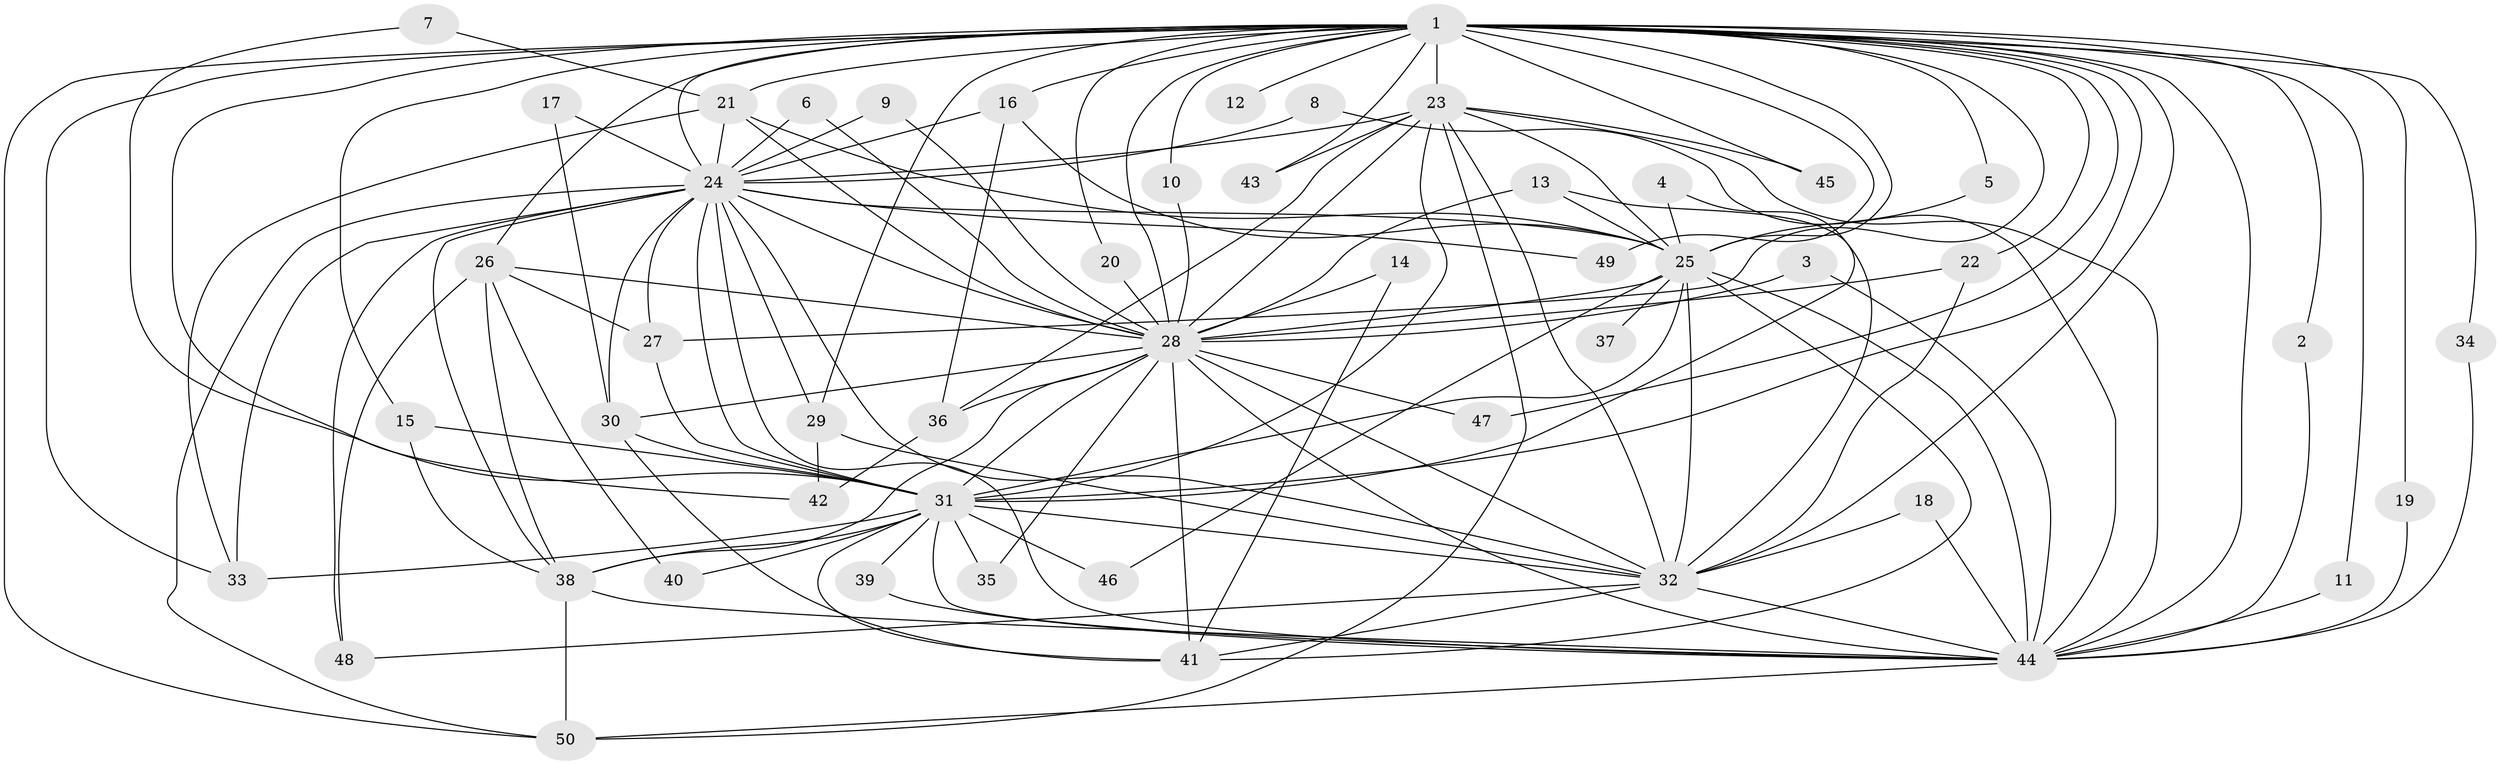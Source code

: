 // original degree distribution, {25: 0.01, 24: 0.01, 23: 0.01, 33: 0.01, 16: 0.02, 19: 0.02, 18: 0.02, 4: 0.13, 2: 0.55, 6: 0.01, 5: 0.04, 3: 0.17}
// Generated by graph-tools (version 1.1) at 2025/25/03/09/25 03:25:39]
// undirected, 50 vertices, 134 edges
graph export_dot {
graph [start="1"]
  node [color=gray90,style=filled];
  1;
  2;
  3;
  4;
  5;
  6;
  7;
  8;
  9;
  10;
  11;
  12;
  13;
  14;
  15;
  16;
  17;
  18;
  19;
  20;
  21;
  22;
  23;
  24;
  25;
  26;
  27;
  28;
  29;
  30;
  31;
  32;
  33;
  34;
  35;
  36;
  37;
  38;
  39;
  40;
  41;
  42;
  43;
  44;
  45;
  46;
  47;
  48;
  49;
  50;
  1 -- 2 [weight=1.0];
  1 -- 5 [weight=1.0];
  1 -- 10 [weight=1.0];
  1 -- 11 [weight=1.0];
  1 -- 12 [weight=1.0];
  1 -- 15 [weight=1.0];
  1 -- 16 [weight=1.0];
  1 -- 19 [weight=1.0];
  1 -- 20 [weight=1.0];
  1 -- 21 [weight=3.0];
  1 -- 22 [weight=1.0];
  1 -- 23 [weight=3.0];
  1 -- 24 [weight=4.0];
  1 -- 25 [weight=3.0];
  1 -- 26 [weight=1.0];
  1 -- 27 [weight=2.0];
  1 -- 28 [weight=3.0];
  1 -- 29 [weight=1.0];
  1 -- 31 [weight=2.0];
  1 -- 32 [weight=3.0];
  1 -- 33 [weight=1.0];
  1 -- 34 [weight=1.0];
  1 -- 42 [weight=1.0];
  1 -- 43 [weight=1.0];
  1 -- 44 [weight=2.0];
  1 -- 45 [weight=2.0];
  1 -- 47 [weight=1.0];
  1 -- 49 [weight=1.0];
  1 -- 50 [weight=1.0];
  2 -- 44 [weight=1.0];
  3 -- 28 [weight=1.0];
  3 -- 44 [weight=1.0];
  4 -- 25 [weight=1.0];
  4 -- 31 [weight=1.0];
  5 -- 25 [weight=1.0];
  6 -- 24 [weight=1.0];
  6 -- 28 [weight=1.0];
  7 -- 21 [weight=1.0];
  7 -- 31 [weight=1.0];
  8 -- 24 [weight=1.0];
  8 -- 44 [weight=1.0];
  9 -- 24 [weight=1.0];
  9 -- 28 [weight=1.0];
  10 -- 28 [weight=1.0];
  11 -- 44 [weight=2.0];
  13 -- 25 [weight=1.0];
  13 -- 28 [weight=1.0];
  13 -- 32 [weight=1.0];
  14 -- 28 [weight=1.0];
  14 -- 41 [weight=1.0];
  15 -- 31 [weight=1.0];
  15 -- 38 [weight=1.0];
  16 -- 24 [weight=1.0];
  16 -- 25 [weight=1.0];
  16 -- 36 [weight=1.0];
  17 -- 24 [weight=1.0];
  17 -- 30 [weight=1.0];
  18 -- 32 [weight=1.0];
  18 -- 44 [weight=1.0];
  19 -- 44 [weight=1.0];
  20 -- 28 [weight=2.0];
  21 -- 24 [weight=1.0];
  21 -- 25 [weight=1.0];
  21 -- 28 [weight=1.0];
  21 -- 33 [weight=1.0];
  22 -- 28 [weight=1.0];
  22 -- 32 [weight=1.0];
  23 -- 24 [weight=2.0];
  23 -- 25 [weight=1.0];
  23 -- 28 [weight=3.0];
  23 -- 31 [weight=1.0];
  23 -- 32 [weight=2.0];
  23 -- 36 [weight=1.0];
  23 -- 43 [weight=1.0];
  23 -- 44 [weight=1.0];
  23 -- 45 [weight=1.0];
  23 -- 50 [weight=1.0];
  24 -- 25 [weight=2.0];
  24 -- 27 [weight=1.0];
  24 -- 28 [weight=5.0];
  24 -- 29 [weight=1.0];
  24 -- 30 [weight=1.0];
  24 -- 31 [weight=2.0];
  24 -- 32 [weight=2.0];
  24 -- 33 [weight=1.0];
  24 -- 38 [weight=1.0];
  24 -- 44 [weight=2.0];
  24 -- 48 [weight=1.0];
  24 -- 49 [weight=1.0];
  24 -- 50 [weight=1.0];
  25 -- 28 [weight=1.0];
  25 -- 31 [weight=1.0];
  25 -- 32 [weight=2.0];
  25 -- 37 [weight=2.0];
  25 -- 41 [weight=1.0];
  25 -- 44 [weight=1.0];
  25 -- 46 [weight=2.0];
  26 -- 27 [weight=1.0];
  26 -- 28 [weight=1.0];
  26 -- 38 [weight=1.0];
  26 -- 40 [weight=1.0];
  26 -- 48 [weight=1.0];
  27 -- 31 [weight=1.0];
  28 -- 30 [weight=1.0];
  28 -- 31 [weight=1.0];
  28 -- 32 [weight=1.0];
  28 -- 35 [weight=1.0];
  28 -- 36 [weight=2.0];
  28 -- 38 [weight=1.0];
  28 -- 41 [weight=1.0];
  28 -- 44 [weight=2.0];
  28 -- 47 [weight=1.0];
  29 -- 32 [weight=1.0];
  29 -- 42 [weight=1.0];
  30 -- 31 [weight=1.0];
  30 -- 41 [weight=1.0];
  31 -- 32 [weight=2.0];
  31 -- 33 [weight=1.0];
  31 -- 35 [weight=1.0];
  31 -- 38 [weight=1.0];
  31 -- 39 [weight=1.0];
  31 -- 40 [weight=1.0];
  31 -- 41 [weight=1.0];
  31 -- 44 [weight=1.0];
  31 -- 46 [weight=1.0];
  32 -- 41 [weight=1.0];
  32 -- 44 [weight=1.0];
  32 -- 48 [weight=1.0];
  34 -- 44 [weight=1.0];
  36 -- 42 [weight=2.0];
  38 -- 44 [weight=1.0];
  38 -- 50 [weight=1.0];
  39 -- 44 [weight=1.0];
  44 -- 50 [weight=1.0];
}
